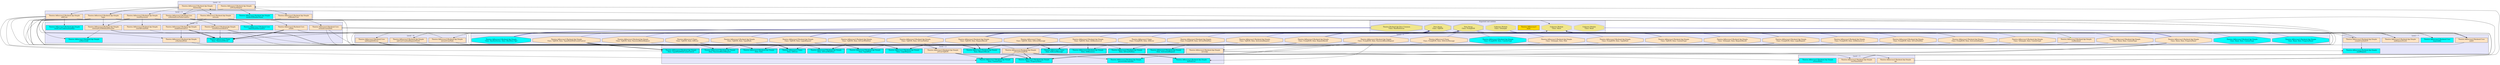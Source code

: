 digraph "Levels within software" {
    node [margin="0.4,0.1"
         ,style=filled];
    subgraph cluster_0 {
        graph [label="Exported root entities"
              ,style=filled
              ,fillcolor=lavender];
        1 [label="Thentos.Adhocracy3\nmain"
          ,shape=box
          ,fillcolor=gold
          ,style="filled,solid"];
        114 [label="Data.Aeson\nClass: FromJSON"
            ,shape=doubleoctagon
            ,fillcolor=khaki
            ,style="filled,dashed"];
        115 [label="Data.Aeson\nClass: ToJSON"
            ,shape=doubleoctagon
            ,fillcolor=khaki
            ,style="filled,dashed"];
        116 [label="Thentos.Backend.Api.Docs.Common\nClass: HasDocExtras"
            ,shape=doubleoctagon
            ,fillcolor=khaki
            ,style="filled,dashed"];
        122 [label="Unknown Module\nClass: Read"
            ,shape=doubleoctagon
            ,fillcolor=khaki
            ,style="filled,dotted"];
        123 [label="Unknown Module\nClass: Show"
            ,shape=doubleoctagon
            ,fillcolor=khaki
            ,style="filled,dotted"];
        125 [label="Unknown Module\nClass: ToSample"
            ,shape=doubleoctagon
            ,fillcolor=khaki
            ,style="filled,dotted"];
    }
    subgraph cluster_1 {
        graph [label="Level = 1"
              ,style=filled
              ,fillcolor=lavender];
        35 [label="Thentos.Adhocracy3.Backend.Api.Simple\nClass: HasDocExtras, Data: (RestDocs Api)"
           ,shape=octagon
           ,fillcolor=cyan
           ,style="filled,solid"];
        47 [label="Thentos.Adhocracy3.Backend.Api.Simple\nClass: FromJSON, Data: (A3Resource a)"
           ,shape=octagon
           ,fillcolor=bisque
           ,style="filled,solid"];
        48 [label="Thentos.Adhocracy3.Backend.Api.Simple\nClass: FromJSON, Data: A3UserNoPass"
           ,shape=octagon
           ,fillcolor=bisque
           ,style="filled,solid"];
        49 [label="Thentos.Adhocracy3.Backend.Api.Simple\nClass: FromJSON, Data: A3UserWithPass"
           ,shape=octagon
           ,fillcolor=bisque
           ,style="filled,solid"];
        50 [label="Thentos.Adhocracy3.Backend.Api.Simple\nClass: FromJSON, Data: ActivationRequest"
           ,shape=octagon
           ,fillcolor=bisque
           ,style="filled,solid"];
        51 [label="Thentos.Adhocracy3.Backend.Api.Simple\nClass: FromJSON, Data: ContentType"
           ,shape=octagon
           ,fillcolor=cyan
           ,style="filled,solid"];
        52 [label="Thentos.Adhocracy3.Backend.Api.Simple\nClass: FromJSON, Data: LoginRequest"
           ,shape=octagon
           ,fillcolor=bisque
           ,style="filled,solid"];
        53 [label="Thentos.Adhocracy3.Backend.Api.Simple\nClass: FromJSON, Data: PasswordResetRequest"
           ,shape=octagon
           ,fillcolor=bisque
           ,style="filled,solid"];
        54 [label="Thentos.Adhocracy3.Backend.Api.Simple\nClass: FromJSON, Data: RequestResult"
           ,shape=octagon
           ,fillcolor=bisque
           ,style="filled,solid"];
        55 [label="Thentos.Adhocracy3.Backend.Api.Simple\nClass: FromJSON, Data: TypedPath"
           ,shape=octagon
           ,fillcolor=bisque
           ,style="filled,solid"];
        57 [label="Thentos.Adhocracy3.Backend.Api.Simple\nClass: Read, Data: ContentType"
           ,shape=octagon
           ,fillcolor=cyan
           ,style="filled,solid"];
        58 [label="Thentos.Adhocracy3.Backend.Api.Simple\nClass: Read, Data: PropertySheet"
           ,shape=octagon
           ,fillcolor=cyan
           ,style="filled,solid"];
        62 [label="Thentos.Adhocracy3.Backend.Api.Simple\nrunBackend"
           ,shape=box
           ,fillcolor=bisque
           ,style="filled,solid"];
        66 [label="Thentos.Adhocracy3.Backend.Api.Simple\nClass: Show, Data: ContentType"
           ,shape=octagon
           ,fillcolor=bisque
           ,style="filled,solid"];
        67 [label="Thentos.Adhocracy3.Backend.Api.Simple\nClass: Show, Data: PropertySheet"
           ,shape=octagon
           ,fillcolor=bisque
           ,style="filled,solid"];
        69 [label="Thentos.Adhocracy3.Backend.Api.Simple\nClass: ToJSON, Data: (A3Resource a)"
           ,shape=octagon
           ,fillcolor=bisque
           ,style="filled,solid"];
        70 [label="Thentos.Adhocracy3.Backend.Api.Simple\nClass: ToJSON, Data: A3UserNoPass"
           ,shape=octagon
           ,fillcolor=bisque
           ,style="filled,solid"];
        71 [label="Thentos.Adhocracy3.Backend.Api.Simple\nClass: ToJSON, Data: A3UserWithPass"
           ,shape=octagon
           ,fillcolor=bisque
           ,style="filled,solid"];
        72 [label="Thentos.Adhocracy3.Backend.Api.Simple\nClass: ToJSON, Data: ActivationRequest"
           ,shape=octagon
           ,fillcolor=bisque
           ,style="filled,solid"];
        73 [label="Thentos.Adhocracy3.Backend.Api.Simple\nClass: ToJSON, Data: ContentType"
           ,shape=octagon
           ,fillcolor=bisque
           ,style="filled,solid"];
        74 [label="Thentos.Adhocracy3.Backend.Api.Simple\nClass: ToJSON, Data: LoginRequest"
           ,shape=octagon
           ,fillcolor=bisque
           ,style="filled,solid"];
        75 [label="Thentos.Adhocracy3.Backend.Api.Simple\nClass: ToJSON, Data: PasswordResetRequest"
           ,shape=octagon
           ,fillcolor=bisque
           ,style="filled,solid"];
        76 [label="Thentos.Adhocracy3.Backend.Api.Simple\nClass: ToJSON, Data: RequestResult"
           ,shape=octagon
           ,fillcolor=bisque
           ,style="filled,solid"];
        77 [label="Thentos.Adhocracy3.Backend.Api.Simple\nClass: ToJSON, Data: TypedPath"
           ,shape=octagon
           ,fillcolor=bisque
           ,style="filled,solid"];
        78 [label="Thentos.Adhocracy3.Backend.Api.Simple\nClass: ToJSON, Data: TypedPathWithCacheControl"
           ,shape=octagon
           ,fillcolor=bisque
           ,style="filled,solid"];
        79 [label="Thentos.Adhocracy3.Backend.Api.Simple\nClass: ToSample, Data: ContentType"
           ,shape=octagon
           ,fillcolor=bisque
           ,style="filled,solid"];
        80 [label="Thentos.Adhocracy3.Backend.Api.Simple\nClass: ToSample, Data: Path"
           ,shape=octagon
           ,fillcolor=bisque
           ,style="filled,solid"];
        81 [label="Thentos.Adhocracy3.Backend.Api.Simple\nClass: ToSample, Data: RequestResult"
           ,shape=octagon
           ,fillcolor=bisque
           ,style="filled,solid"];
        110 [label="Thentos.Adhocracy3.Types\nClass: FromJSON, Data: A3Error"
            ,shape=octagon
            ,fillcolor=bisque
            ,style="filled,solid"];
        111 [label="Thentos.Adhocracy3.Types\nClass: FromJSON, Data: A3ErrorMessage"
            ,shape=octagon
            ,fillcolor=bisque
            ,style="filled,solid"];
        112 [label="Thentos.Adhocracy3.Types\nClass: ToJSON, Data: A3Error"
            ,shape=octagon
            ,fillcolor=bisque
            ,style="filled,solid"];
        113 [label="Thentos.Adhocracy3.Types\nClass: ToJSON, Data: A3ErrorMessage"
            ,shape=octagon
            ,fillcolor=bisque
            ,style="filled,solid"];
    }
    subgraph cluster_2 {
        graph [label="Level = 2"
              ,style=filled
              ,fillcolor=lavender];
        2 [label="Thentos.Adhocracy3.Backend.Api.Simple\nData: A3Resource"
          ,shape=box3d
          ,fillcolor=cyan
          ,style="filled,solid"];
        3 [label="Thentos.Adhocracy3.Backend.Api.Simple\nData: A3UserNoPass"
          ,shape=box3d
          ,fillcolor=cyan
          ,style="filled,solid"];
        4 [label="Thentos.Adhocracy3.Backend.Api.Simple\nData: A3UserWithPass"
          ,shape=box3d
          ,fillcolor=cyan
          ,style="filled,solid"];
        5 [label="Thentos.Adhocracy3.Backend.Api.Simple\nData: ActivationRequest"
          ,shape=box3d
          ,fillcolor=cyan
          ,style="filled,solid"];
        6 [label="Thentos.Adhocracy3.Backend.Api.Simple\nData: ContentType"
          ,shape=box3d
          ,fillcolor=cyan
          ,style="filled,solid"];
        7 [label="Thentos.Adhocracy3.Backend.Api.Simple\nData: LoginRequest"
          ,shape=box3d
          ,fillcolor=cyan
          ,style="filled,solid"];
        9 [label="Thentos.Adhocracy3.Backend.Api.Simple\nData: PropertySheet"
          ,shape=box3d
          ,fillcolor=cyan
          ,style="filled,solid"];
        12 [label="Thentos.Adhocracy3.Backend.Api.Simple\nData: PasswordResetRequest"
           ,shape=box3d
           ,fillcolor=cyan
           ,style="filled,solid"];
        13 [label="Thentos.Adhocracy3.Backend.Api.Simple\nData: Path"
           ,shape=box3d
           ,fillcolor=cyan
           ,style="filled,solid"];
        14 [label="Thentos.Adhocracy3.Backend.Api.Simple\nData: RequestResult"
           ,shape=box3d
           ,fillcolor=cyan
           ,style="filled,solid"];
        16 [label="Thentos.Adhocracy3.Backend.Api.Simple\nData: TypedPath"
           ,shape=box3d
           ,fillcolor=cyan
           ,style="filled,solid"];
        17 [label="Thentos.Adhocracy3.Backend.Api.Simple\nData: TypedPathWithCacheControl"
           ,shape=box3d
           ,fillcolor=cyan
           ,style="filled,solid"];
        21 [label="Thentos.Adhocracy3.Backend.Api.Simple\na3UserFromJSON"
           ,shape=box
           ,fillcolor=bisque
           ,style="filled,solid"];
        22 [label="Thentos.Adhocracy3.Backend.Api.Simple\na3UserToJSON"
           ,shape=box
           ,fillcolor=bisque
           ,style="filled,solid"];
        31 [label="Thentos.Adhocracy3.Backend.Api.Simple\nfailOnError"
           ,shape=box
           ,fillcolor=cyan
           ,style="filled,solid"];
        56 [label="Thentos.Adhocracy3.Backend.Api.Simple\npasswordAcceptable"
           ,shape=box
           ,fillcolor=cyan
           ,style="filled,solid"];
        65 [label="Thentos.Adhocracy3.Backend.Api.Simple\nserveApi"
           ,shape=box
           ,fillcolor=bisque
           ,style="filled,solid"];
        100 [label="Thentos.Adhocracy3.Types\nData: A3Error"
            ,shape=box3d
            ,fillcolor=cyan
            ,style="filled,solid"];
        101 [label="Thentos.Adhocracy3.Types\nData: A3ErrorMessage"
            ,shape=box3d
            ,fillcolor=cyan
            ,style="filled,solid"];
    }
    subgraph cluster_3 {
        graph [label="Level = 3"
              ,style=filled
              ,fillcolor=lavender];
        24 [label="Thentos.Adhocracy3.Backend.Api.Simple\na3corsPolicy"
           ,shape=box
           ,fillcolor=cyan
           ,style="filled,solid"];
        27 [label="Thentos.Adhocracy3.Backend.Api.Simple\napi"
           ,shape=box
           ,fillcolor=bisque
           ,style="filled,solid"];
        90 [label="Thentos.Adhocracy3.Backend.Api.Simple\nuserNameValid"
           ,shape=box
           ,fillcolor=bisque
           ,style="filled,solid"];
    }
    subgraph cluster_4 {
        graph [label="Level = 4"
              ,style=filled
              ,fillcolor=lavender];
        18 [label="Thentos.Adhocracy3.Backend.Api.Simple\na3ProxyAdapter"
           ,shape=box
           ,fillcolor=bisque
           ,style="filled,solid"];
        68 [label="Thentos.Adhocracy3.Backend.Api.Simple\nthentosApi"
           ,shape=box
           ,fillcolor=bisque
           ,style="filled,solid"];
    }
    subgraph cluster_5 {
        graph [label="Level = 5"
              ,style=filled
              ,fillcolor=lavender];
        19 [label="Thentos.Adhocracy3.Backend.Api.Simple\na3RenderUser"
           ,shape=box
           ,fillcolor=bisque
           ,style="filled,solid"];
        25 [label="Thentos.Adhocracy3.Backend.Api.Simple\nactivate"
           ,shape=box
           ,fillcolor=bisque
           ,style="filled,solid"];
        26 [label="Thentos.Adhocracy3.Backend.Api.Simple\naddUser"
           ,shape=box
           ,fillcolor=bisque
           ,style="filled,solid"];
        40 [label="Thentos.Adhocracy3.Backend.Api.Simple\nlogin"
           ,shape=box
           ,fillcolor=bisque
           ,style="filled,solid"];
        59 [label="Thentos.Adhocracy3.Backend.Api.Simple\nrenderA3HeaderName"
           ,shape=box
           ,fillcolor=cyan
           ,style="filled,solid"];
        60 [label="Thentos.Adhocracy3.Backend.Api.Simple\nresetPassword"
           ,shape=box
           ,fillcolor=bisque
           ,style="filled,solid"];
        91 [label="Thentos.Adhocracy3.Backend.Core\na3ActionErrorToServantErr"
           ,shape=box
           ,fillcolor=bisque
           ,style="filled,solid"];
    }
    subgraph cluster_6 {
        graph [label="Level = 6"
              ,style=filled
              ,fillcolor=lavender];
        20 [label="Thentos.Adhocracy3.Backend.Api.Simple\na3ServiceId"
           ,shape=box
           ,fillcolor=cyan
           ,style="filled,solid"];
        23 [label="Thentos.Adhocracy3.Backend.Api.Simple\na3backendPath"
           ,shape=box
           ,fillcolor=bisque
           ,style="filled,solid"];
        29 [label="Thentos.Adhocracy3.Backend.Api.Simple\nexternalUrlOfDefaultPersona"
           ,shape=box
           ,fillcolor=bisque
           ,style="filled,solid"];
        44 [label="Thentos.Adhocracy3.Backend.Api.Simple\nmakeExternalUrl"
           ,shape=box
           ,fillcolor=bisque
           ,style="filled,solid"];
        61 [label="Thentos.Adhocracy3.Backend.Api.Simple\nresetPasswordInA3'P"
           ,shape=box
           ,fillcolor=bisque
           ,style="filled,solid"];
        64 [label="Thentos.Adhocracy3.Backend.Api.Simple\nsendUserConfirmationMail"
           ,shape=box
           ,fillcolor=cyan
           ,style="filled,solid"];
        89 [label="Thentos.Adhocracy3.Backend.Api.Simple\nuserIdFromPath"
           ,shape=box
           ,fillcolor=bisque
           ,style="filled,solid"];
        92 [label="Thentos.Adhocracy3.Backend.Core\na3Info"
           ,shape=box
           ,fillcolor=bisque
           ,style="filled,solid"];
        93 [label="Thentos.Adhocracy3.Backend.Core\nactionErrorA3Info"
           ,shape=box
           ,fillcolor=bisque
           ,style="filled,solid"];
        96 [label="Thentos.Adhocracy3.Backend.Core\nmkA3StyleServantErr"
           ,shape=box
           ,fillcolor=cyan
           ,style="filled,solid"];
        98 [label="Thentos.Adhocracy3.Types\nData: ThentosA3Error"
           ,shape=box3d
           ,fillcolor=cyan
           ,style="filled,solid"];
    }
    subgraph cluster_7 {
        graph [label="Level = 7"
              ,style=filled
              ,fillcolor=lavender];
        28 [label="Thentos.Adhocracy3.Backend.Api.Simple\ncreateUserInA3'P"
           ,shape=box
           ,fillcolor=bisque
           ,style="filled,solid"];
        45 [label="Thentos.Adhocracy3.Backend.Api.Simple\nmkRequestForA3"
           ,shape=box
           ,fillcolor=bisque
           ,style="filled,solid"];
        63 [label="Thentos.Adhocracy3.Backend.Api.Simple\nsendRequest"
           ,shape=box
           ,fillcolor=cyan
           ,style="filled,solid"];
        94 [label="Thentos.Adhocracy3.Backend.Core\nimpossible"
           ,shape=box
           ,fillcolor=cyan
           ,style="filled,solid"];
        95 [label="Thentos.Adhocracy3.Backend.Core\nmkA3"
           ,shape=box
           ,fillcolor=bisque
           ,style="filled,solid"];
    }
    subgraph cluster_8 {
        graph [label="Level = 8"
              ,style=filled
              ,fillcolor=lavender];
        30 [label="Thentos.Adhocracy3.Backend.Api.Simple\nextractUserPath"
           ,shape=box
           ,fillcolor=bisque
           ,style="filled,solid"];
        46 [label="Thentos.Adhocracy3.Backend.Api.Simple\nmkUserCreationRequestForA3"
           ,shape=box
           ,fillcolor=bisque
           ,style="filled,solid"];
        97 [label="Thentos.Adhocracy3.Backend.Core\nmkSimpleA3Error"
           ,shape=box
           ,fillcolor=bisque
           ,style="filled,solid"];
    }
    1 -> 62 [penwidth=1
            ,color=chartreuse];
    18 -> 19 [penwidth=1
             ,color=black];
    18 -> 59 [penwidth=1
             ,color=black];
    18 -> 91 [penwidth=1
             ,color=black];
    19 -> 29 [penwidth=1
             ,color=black];
    21 -> 6 [penwidth=1
            ,color=black];
    21 -> 9 [penwidth=2.09861228866811
            ,color=black];
    21 -> 31 [penwidth=1.6931471805599454
             ,color=black];
    21 -> 56 [penwidth=1
             ,color=black];
    21 -> 90 [penwidth=1
             ,color=black];
    21 -> 123 [penwidth=1
              ,color=black];
    22 -> 6 [penwidth=1
            ,color=black];
    22 -> 9 [penwidth=2.09861228866811
            ,color=black];
    23 -> 13 [penwidth=1
             ,color=black];
    25 -> 5 [penwidth=1
            ,color=black];
    25 -> 13 [penwidth=1
             ,color=black];
    25 -> 14 [penwidth=1
             ,color=black];
    25 -> 20 [penwidth=1
             ,color=black];
    25 -> 44 [penwidth=1
             ,color=black];
    26 -> 3 [penwidth=1
            ,color=black];
    26 -> 4 [penwidth=1
            ,color=black];
    26 -> 6 [penwidth=1
            ,color=black];
    26 -> 16 [penwidth=1
             ,color=black];
    26 -> 17 [penwidth=1
             ,color=black];
    26 -> 23 [penwidth=1
             ,color=black];
    26 -> 64 [penwidth=1
             ,color=black];
    27 -> 18 [penwidth=1
             ,color=black];
    27 -> 68 [penwidth=1
             ,color=black];
    28 -> 30 [penwidth=1
             ,color=black];
    28 -> 46 [penwidth=1
             ,color=black];
    28 -> 63 [penwidth=1
             ,color=black];
    28 -> 98 [penwidth=1
             ,color=black];
    29 -> 20 [penwidth=1
             ,color=black];
    29 -> 98 [penwidth=1.6931471805599454
             ,color=black];
    30 -> 16 [penwidth=1
             ,color=black];
    30 -> 98 [penwidth=1
             ,color=black];
    40 -> 7 [penwidth=1.6931471805599454
            ,color=black];
    40 -> 13 [penwidth=1
             ,color=black];
    40 -> 14 [penwidth=1
             ,color=black];
    40 -> 29 [penwidth=1
             ,color=black];
    44 -> 13 [penwidth=1.6931471805599454
             ,color=black];
    44 -> 23 [penwidth=1
             ,color=black];
    44 -> 28 [penwidth=1
             ,color=black];
    44 -> 98 [penwidth=1.6931471805599454
             ,color=black];
    45 -> 123 [penwidth=1
              ,color=black];
    46 -> 4 [penwidth=1
            ,color=black];
    46 -> 45 [penwidth=1
             ,color=black];
    47 -> 2 [penwidth=1
            ,color=black];
    48 -> 3 [penwidth=1
            ,color=black];
    48 -> 21 [penwidth=1
             ,color=black];
    49 -> 4 [penwidth=1
            ,color=black];
    49 -> 21 [penwidth=1
             ,color=black];
    50 -> 5 [penwidth=1
            ,color=black];
    50 -> 123 [penwidth=1
              ,color=black];
    52 -> 7 [penwidth=1.6931471805599454
            ,color=black];
    52 -> 123 [penwidth=1
              ,color=black];
    53 -> 12 [penwidth=1
             ,color=black];
    53 -> 13 [penwidth=1
             ,color=black];
    53 -> 31 [penwidth=1
             ,color=black];
    53 -> 56 [penwidth=1
             ,color=black];
    54 -> 14 [penwidth=1.6931471805599454
             ,color=black];
    54 -> 114 [penwidth=1
              ,color=black];
    55 -> 16 [penwidth=1
             ,color=black];
    60 -> 12 [penwidth=1
             ,color=black];
    60 -> 14 [penwidth=2.09861228866811
             ,color=black];
    60 -> 61 [penwidth=1
             ,color=black];
    60 -> 89 [penwidth=1
             ,color=black];
    60 -> 98 [penwidth=1
             ,color=black];
    60 -> 123 [penwidth=1
              ,color=black];
    61 -> 12 [penwidth=1
             ,color=black];
    61 -> 45 [penwidth=1
             ,color=black];
    61 -> 63 [penwidth=1
             ,color=black];
    61 -> 98 [penwidth=1
             ,color=black];
    62 -> 65 [penwidth=1
             ,color=black];
    62 -> 123 [penwidth=1
              ,color=black];
    65 -> 24 [penwidth=1
             ,color=black];
    65 -> 27 [penwidth=1
             ,color=black];
    66 -> 6 [penwidth=1
            ,color=black];
    67 -> 9 [penwidth=2.09861228866811
            ,color=black];
    68 -> 25 [penwidth=1
             ,color=black];
    68 -> 26 [penwidth=1
             ,color=black];
    68 -> 40 [penwidth=1.6931471805599454
             ,color=black];
    68 -> 60 [penwidth=1
             ,color=black];
    68 -> 91 [penwidth=1
             ,color=black];
    69 -> 2 [penwidth=1
            ,color=black];
    70 -> 3 [penwidth=1
            ,color=black];
    70 -> 22 [penwidth=1
             ,color=black];
    71 -> 4 [penwidth=1
            ,color=black];
    71 -> 22 [penwidth=1
             ,color=black];
    72 -> 5 [penwidth=1
            ,color=black];
    73 -> 123 [penwidth=1
              ,color=black];
    74 -> 7 [penwidth=1.6931471805599454
            ,color=black];
    75 -> 12 [penwidth=1
             ,color=black];
    76 -> 14 [penwidth=1.6931471805599454
             ,color=black];
    76 -> 115 [penwidth=1
              ,color=black];
    77 -> 16 [penwidth=1
             ,color=black];
    78 -> 16 [penwidth=1.6931471805599454
             ,color=black];
    78 -> 17 [penwidth=2.791759469228055
             ,color=black];
    79 -> 6 [penwidth=1
            ,color=black];
    80 -> 13 [penwidth=1
             ,color=black];
    81 -> 13 [penwidth=1
             ,color=black];
    81 -> 14 [penwidth=1
             ,color=black];
    89 -> 13 [penwidth=1
             ,color=black];
    90 -> 123 [penwidth=1.6931471805599454
              ,color=black];
    91 -> 92 [penwidth=1
             ,color=black];
    91 -> 93 [penwidth=1
             ,color=black];
    91 -> 96 [penwidth=1
             ,color=black];
    92 -> 94 [penwidth=1
             ,color=black];
    92 -> 95 [penwidth=1
             ,color=black];
    92 -> 98 [penwidth=2.9459101490553135
             ,color=black];
    93 -> 94 [penwidth=1
             ,color=black];
    93 -> 95 [penwidth=2.09861228866811
             ,color=black];
    93 -> 100 [penwidth=1
              ,color=black];
    93 -> 101 [penwidth=1
              ,color=black];
    95 -> 97 [penwidth=1
             ,color=black];
    95 -> 101 [penwidth=1
              ,color=black];
    97 -> 100 [penwidth=2.386294361119891
              ,color=black];
    110 -> 100 [penwidth=1
               ,color=black];
    111 -> 101 [penwidth=1
               ,color=black];
    112 -> 100 [penwidth=2.09861228866811
               ,color=black];
    113 -> 101 [penwidth=1
               ,color=black];
    114 -> 47 [penwidth=1
              ,color=navy
              ,dir=none];
    114 -> 48 [penwidth=1
              ,color=navy
              ,dir=none];
    114 -> 49 [penwidth=1
              ,color=navy
              ,dir=none];
    114 -> 50 [penwidth=1
              ,color=navy
              ,dir=none];
    114 -> 51 [penwidth=1
              ,color=navy
              ,dir=none];
    114 -> 52 [penwidth=1
              ,color=navy
              ,dir=none];
    114 -> 53 [penwidth=1
              ,color=navy
              ,dir=none];
    114 -> 54 [penwidth=1
              ,color=navy
              ,dir=none];
    114 -> 55 [penwidth=1
              ,color=navy
              ,dir=none];
    114 -> 110 [penwidth=1
               ,color=navy
               ,dir=none];
    114 -> 111 [penwidth=1
               ,color=navy
               ,dir=none];
    115 -> 69 [penwidth=1
              ,color=navy
              ,dir=none];
    115 -> 70 [penwidth=1
              ,color=navy
              ,dir=none];
    115 -> 71 [penwidth=1
              ,color=navy
              ,dir=none];
    115 -> 72 [penwidth=1
              ,color=navy
              ,dir=none];
    115 -> 73 [penwidth=1
              ,color=navy
              ,dir=none];
    115 -> 74 [penwidth=1.6931471805599454
              ,color=navy
              ,dir=none];
    115 -> 75 [penwidth=1
              ,color=navy
              ,dir=none];
    115 -> 76 [penwidth=1.6931471805599454
              ,color=navy
              ,dir=none];
    115 -> 77 [penwidth=1
              ,color=navy
              ,dir=none];
    115 -> 78 [penwidth=1
              ,color=navy
              ,dir=none];
    115 -> 112 [penwidth=1
               ,color=navy
               ,dir=none];
    115 -> 113 [penwidth=1
               ,color=navy
               ,dir=none];
    116 -> 35 [penwidth=2.6094379124341005
              ,color=navy
              ,dir=none];
    122 -> 57 [penwidth=1
              ,color=navy
              ,dir=none];
    122 -> 58 [penwidth=1
              ,color=navy
              ,dir=none];
    123 -> 66 [penwidth=1
              ,color=navy
              ,dir=none];
    123 -> 67 [penwidth=2.09861228866811
              ,color=navy
              ,dir=none];
    125 -> 79 [penwidth=1
              ,color=navy
              ,dir=none];
    125 -> 80 [penwidth=1
              ,color=navy
              ,dir=none];
    125 -> 81 [penwidth=1
              ,color=navy
              ,dir=none];
}
